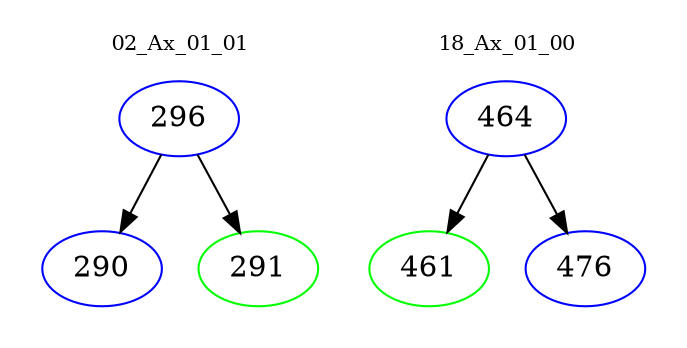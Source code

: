 digraph{
subgraph cluster_0 {
color = white
label = "02_Ax_01_01";
fontsize=10;
T0_296 [label="296", color="blue"]
T0_296 -> T0_290 [color="black"]
T0_290 [label="290", color="blue"]
T0_296 -> T0_291 [color="black"]
T0_291 [label="291", color="green"]
}
subgraph cluster_1 {
color = white
label = "18_Ax_01_00";
fontsize=10;
T1_464 [label="464", color="blue"]
T1_464 -> T1_461 [color="black"]
T1_461 [label="461", color="green"]
T1_464 -> T1_476 [color="black"]
T1_476 [label="476", color="blue"]
}
}
